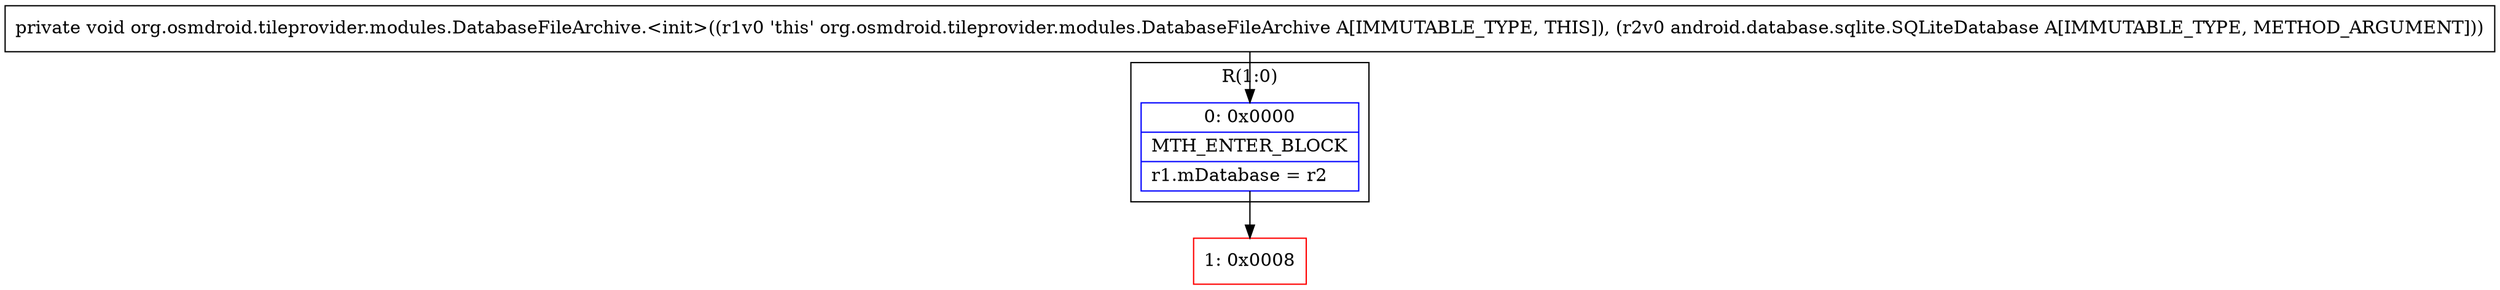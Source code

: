 digraph "CFG fororg.osmdroid.tileprovider.modules.DatabaseFileArchive.\<init\>(Landroid\/database\/sqlite\/SQLiteDatabase;)V" {
subgraph cluster_Region_1232841956 {
label = "R(1:0)";
node [shape=record,color=blue];
Node_0 [shape=record,label="{0\:\ 0x0000|MTH_ENTER_BLOCK\l|r1.mDatabase = r2\l}"];
}
Node_1 [shape=record,color=red,label="{1\:\ 0x0008}"];
MethodNode[shape=record,label="{private void org.osmdroid.tileprovider.modules.DatabaseFileArchive.\<init\>((r1v0 'this' org.osmdroid.tileprovider.modules.DatabaseFileArchive A[IMMUTABLE_TYPE, THIS]), (r2v0 android.database.sqlite.SQLiteDatabase A[IMMUTABLE_TYPE, METHOD_ARGUMENT])) }"];
MethodNode -> Node_0;
Node_0 -> Node_1;
}

